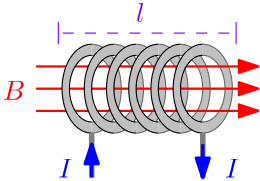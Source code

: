 <?xml version="1.0"?>
<!DOCTYPE ipe SYSTEM "ipe.dtd">
<ipe version="70218" creator="Ipe 7.2.28">
<info created="D:20250102130855" modified="D:20250102131209"/>
<ipestyle name="basic">
<symbol name="arrow/arc(spx)">
<path stroke="sym-stroke" fill="sym-stroke" pen="sym-pen">
0 0 m
-1 0.333 l
-1 -0.333 l
h
</path>
</symbol>
<symbol name="arrow/farc(spx)">
<path stroke="sym-stroke" fill="white" pen="sym-pen">
0 0 m
-1 0.333 l
-1 -0.333 l
h
</path>
</symbol>
<symbol name="arrow/ptarc(spx)">
<path stroke="sym-stroke" fill="sym-stroke" pen="sym-pen">
0 0 m
-1 0.333 l
-0.8 0 l
-1 -0.333 l
h
</path>
</symbol>
<symbol name="arrow/fptarc(spx)">
<path stroke="sym-stroke" fill="white" pen="sym-pen">
0 0 m
-1 0.333 l
-0.8 0 l
-1 -0.333 l
h
</path>
</symbol>
<symbol name="mark/circle(sx)" transformations="translations">
<path fill="sym-stroke">
0.6 0 0 0.6 0 0 e
0.4 0 0 0.4 0 0 e
</path>
</symbol>
<symbol name="mark/disk(sx)" transformations="translations">
<path fill="sym-stroke">
0.6 0 0 0.6 0 0 e
</path>
</symbol>
<symbol name="mark/fdisk(sfx)" transformations="translations">
<group>
<path fill="sym-fill">
0.5 0 0 0.5 0 0 e
</path>
<path fill="sym-stroke" fillrule="eofill">
0.6 0 0 0.6 0 0 e
0.4 0 0 0.4 0 0 e
</path>
</group>
</symbol>
<symbol name="mark/box(sx)" transformations="translations">
<path fill="sym-stroke" fillrule="eofill">
-0.6 -0.6 m
0.6 -0.6 l
0.6 0.6 l
-0.6 0.6 l
h
-0.4 -0.4 m
0.4 -0.4 l
0.4 0.4 l
-0.4 0.4 l
h
</path>
</symbol>
<symbol name="mark/square(sx)" transformations="translations">
<path fill="sym-stroke">
-0.6 -0.6 m
0.6 -0.6 l
0.6 0.6 l
-0.6 0.6 l
h
</path>
</symbol>
<symbol name="mark/fsquare(sfx)" transformations="translations">
<group>
<path fill="sym-fill">
-0.5 -0.5 m
0.5 -0.5 l
0.5 0.5 l
-0.5 0.5 l
h
</path>
<path fill="sym-stroke" fillrule="eofill">
-0.6 -0.6 m
0.6 -0.6 l
0.6 0.6 l
-0.6 0.6 l
h
-0.4 -0.4 m
0.4 -0.4 l
0.4 0.4 l
-0.4 0.4 l
h
</path>
</group>
</symbol>
<symbol name="mark/cross(sx)" transformations="translations">
<group>
<path fill="sym-stroke">
-0.43 -0.57 m
0.57 0.43 l
0.43 0.57 l
-0.57 -0.43 l
h
</path>
<path fill="sym-stroke">
-0.43 0.57 m
0.57 -0.43 l
0.43 -0.57 l
-0.57 0.43 l
h
</path>
</group>
</symbol>
<symbol name="arrow/fnormal(spx)">
<path stroke="sym-stroke" fill="white" pen="sym-pen">
0 0 m
-1 0.333 l
-1 -0.333 l
h
</path>
</symbol>
<symbol name="arrow/pointed(spx)">
<path stroke="sym-stroke" fill="sym-stroke" pen="sym-pen">
0 0 m
-1 0.333 l
-0.8 0 l
-1 -0.333 l
h
</path>
</symbol>
<symbol name="arrow/fpointed(spx)">
<path stroke="sym-stroke" fill="white" pen="sym-pen">
0 0 m
-1 0.333 l
-0.8 0 l
-1 -0.333 l
h
</path>
</symbol>
<symbol name="arrow/linear(spx)">
<path stroke="sym-stroke" pen="sym-pen">
-1 0.333 m
0 0 l
-1 -0.333 l
</path>
</symbol>
<symbol name="arrow/fdouble(spx)">
<path stroke="sym-stroke" fill="white" pen="sym-pen">
0 0 m
-1 0.333 l
-1 -0.333 l
h
-1 0 m
-2 0.333 l
-2 -0.333 l
h
</path>
</symbol>
<symbol name="arrow/double(spx)">
<path stroke="sym-stroke" fill="sym-stroke" pen="sym-pen">
0 0 m
-1 0.333 l
-1 -0.333 l
h
-1 0 m
-2 0.333 l
-2 -0.333 l
h
</path>
</symbol>
<symbol name="arrow/mid-normal(spx)">
<path stroke="sym-stroke" fill="sym-stroke" pen="sym-pen">
0.5 0 m
-0.5 0.333 l
-0.5 -0.333 l
h
</path>
</symbol>
<symbol name="arrow/mid-fnormal(spx)">
<path stroke="sym-stroke" fill="white" pen="sym-pen">
0.5 0 m
-0.5 0.333 l
-0.5 -0.333 l
h
</path>
</symbol>
<symbol name="arrow/mid-pointed(spx)">
<path stroke="sym-stroke" fill="sym-stroke" pen="sym-pen">
0.5 0 m
-0.5 0.333 l
-0.3 0 l
-0.5 -0.333 l
h
</path>
</symbol>
<symbol name="arrow/mid-fpointed(spx)">
<path stroke="sym-stroke" fill="white" pen="sym-pen">
0.5 0 m
-0.5 0.333 l
-0.3 0 l
-0.5 -0.333 l
h
</path>
</symbol>
<symbol name="arrow/mid-double(spx)">
<path stroke="sym-stroke" fill="sym-stroke" pen="sym-pen">
1 0 m
0 0.333 l
0 -0.333 l
h
0 0 m
-1 0.333 l
-1 -0.333 l
h
</path>
</symbol>
<symbol name="arrow/mid-fdouble(spx)">
<path stroke="sym-stroke" fill="white" pen="sym-pen">
1 0 m
0 0.333 l
0 -0.333 l
h
0 0 m
-1 0.333 l
-1 -0.333 l
h
</path>
</symbol>
<anglesize name="22.5 deg" value="22.5"/>
<anglesize name="30 deg" value="30"/>
<anglesize name="45 deg" value="45"/>
<anglesize name="60 deg" value="60"/>
<anglesize name="90 deg" value="90"/>
<arrowsize name="large" value="10"/>
<arrowsize name="small" value="5"/>
<arrowsize name="tiny" value="3"/>
<color name="blue" value="0 0 1"/>
<color name="brown" value="0.647 0.165 0.165"/>
<color name="darkblue" value="0 0 0.545"/>
<color name="darkcyan" value="0 0.545 0.545"/>
<color name="darkgray" value="0.663"/>
<color name="darkgreen" value="0 0.392 0"/>
<color name="darkmagenta" value="0.545 0 0.545"/>
<color name="darkorange" value="1 0.549 0"/>
<color name="darkred" value="0.545 0 0"/>
<color name="gold" value="1 0.843 0"/>
<color name="gray" value="0.745"/>
<color name="green" value="0 1 0"/>
<color name="lightblue" value="0.678 0.847 0.902"/>
<color name="lightcyan" value="0.878 1 1"/>
<color name="lightgray" value="0.827"/>
<color name="lightgreen" value="0.565 0.933 0.565"/>
<color name="lightyellow" value="1 1 0.878"/>
<color name="navy" value="0 0 0.502"/>
<color name="orange" value="1 0.647 0"/>
<color name="pink" value="1 0.753 0.796"/>
<color name="purple" value="0.627 0.125 0.941"/>
<color name="red" value="1 0 0"/>
<color name="seagreen" value="0.18 0.545 0.341"/>
<color name="turquoise" value="0.251 0.878 0.816"/>
<color name="violet" value="0.933 0.51 0.933"/>
<color name="yellow" value="1 1 0"/>
<dashstyle name="dash dot dotted" value="[4 2 1 2 1 2] 0"/>
<dashstyle name="dash dotted" value="[4 2 1 2] 0"/>
<dashstyle name="dashed" value="[4] 0"/>
<dashstyle name="dotted" value="[1 3] 0"/>
<gridsize name="10 pts (~3.5 mm)" value="10"/>
<gridsize name="14 pts (~5 mm)" value="14"/>
<gridsize name="16 pts (~6 mm)" value="16"/>
<gridsize name="20 pts (~7 mm)" value="20"/>
<gridsize name="28 pts (~10 mm)" value="28"/>
<gridsize name="32 pts (~12 mm)" value="32"/>
<gridsize name="4 pts" value="4"/>
<gridsize name="56 pts (~20 mm)" value="56"/>
<gridsize name="8 pts (~3 mm)" value="8"/>
<opacity name="10%" value="0.1"/>
<opacity name="30%" value="0.3"/>
<opacity name="50%" value="0.5"/>
<opacity name="75%" value="0.75"/>
<pen name="fat" value="1.2"/>
<pen name="heavier" value="0.8"/>
<pen name="ultrafat" value="2"/>
<symbolsize name="large" value="5"/>
<symbolsize name="small" value="2"/>
<symbolsize name="tiny" value="1.1"/>
<textsize name="Huge" value="\Huge"/>
<textsize name="LARGE" value="\LARGE"/>
<textsize name="Large" value="\Large"/>
<textsize name="footnote" value="\footnotesize"/>
<textsize name="huge" value="\huge"/>
<textsize name="large" value="\large"/>
<textsize name="script" value="\scriptsize"/>
<textsize name="small" value="\small"/>
<textsize name="tiny" value="\tiny"/>
<textstyle name="center" begin="\begin{center}" end="\end{center}"/>
<textstyle name="item" begin="\begin{itemize}\item{}" end="\end{itemize}"/>
<textstyle name="itemize" begin="\begin{itemize}" end="\end{itemize}"/>
<tiling name="falling" angle="-60" step="4" width="1"/>
<tiling name="rising" angle="30" step="4" width="1"/>
</ipestyle>
<page>
<layer name="alpha"/>
<view layers="alpha" active="alpha"/>
<path layer="alpha" matrix="0.666667 0 0 1 90.6667 0" stroke="0.4" fill="0.753">
176 736 m
16 0 0 -16 176 720 176 704 a
176 732 m
12 0 0 -12 176 720 176 708 a
</path>
<path matrix="0.666667 0 0 1 58.6667 0" stroke="0.4" fill="0.753">
176 736 m
16 0 0 -16 176 720 176 704 a
176 732 m
12 0 0 -12 176 720 176 708 a
</path>
<path matrix="0.666667 0 0 1 66.6667 0" stroke="0.4" fill="0.753">
176 736 m
16 0 0 -16 176 720 176 704 a
176 732 m
12 0 0 -12 176 720 176 708 a
</path>
<path matrix="0.666667 0 0 1 74.6667 0" stroke="0.4" fill="0.753">
176 736 m
16 0 0 -16 176 720 176 704 a
176 732 m
12 0 0 -12 176 720 176 708 a
</path>
<path matrix="0.666667 0 0 1 82.6667 0" stroke="0.4" fill="0.753">
176 736 m
16 0 0 -16 176 720 176 704 a
176 732 m
12 0 0 -12 176 720 176 708 a
</path>
<path matrix="0.666667 0 0 1 98.6667 0" stroke="0.4" fill="0.753">
176 736 m
16 0 0 -16 176 720 176 704 a
176 732 m
12 0 0 -12 176 720 176 708 a
</path>
<path stroke="1 0 0" pen="heavier" arrow="normal/normal">
156 728 m
236 728 l
</path>
<path matrix="1 0 0 1 0 -8" stroke="1 0 0" pen="heavier" arrow="normal/normal">
156 728 m
236 728 l
</path>
<path matrix="1 0 0 1 0 -16" stroke="1 0 0" pen="heavier" arrow="normal/normal">
156 728 m
236 728 l
</path>
<path matrix="0.666667 0 0 1 58.6667 0" stroke="black" fill="0.753">
176 732 m
12 0 0 12 176 720 176 708 a
176 736 m
16 0 0 16 176 720 176 704 a
</path>
<path matrix="0.666667 0 0 1 66.6667 0" stroke="black" fill="0.753">
176 732 m
12 0 0 12 176 720 176 708 a
176 736 m
16 0 0 16 176 720 176 704 a
</path>
<path matrix="0.666667 0 0 1 74.6667 0" stroke="black" fill="0.753">
176 732 m
12 0 0 12 176 720 176 708 a
176 736 m
16 0 0 16 176 720 176 704 a
</path>
<path matrix="0.666667 0 0 1 82.6667 0" stroke="black" fill="0.753">
176 732 m
12 0 0 12 176 720 176 708 a
176 736 m
16 0 0 16 176 720 176 704 a
</path>
<path matrix="0.666667 0 0 1 90.6667 0" stroke="black" fill="0.753">
176 732 m
12 0 0 12 176 720 176 708 a
176 736 m
16 0 0 16 176 720 176 704 a
</path>
<path matrix="0.666667 0 0 1 98.6667 0" stroke="black" fill="0.753">
176 732 m
12 0 0 12 176 720 176 708 a
176 736 m
16 0 0 16 176 720 176 704 a
</path>
<path stroke="0.502" pen="ultrafat">
176 688 m
176 704 l
</path>
<path stroke="0.502" pen="ultrafat">
216 704 m
216 688 l
</path>
<path stroke="0 0 1" pen="fat" arrow="normal/normal">
176 688 m
176 700 l
</path>
<path stroke="0 0 1" pen="fat" arrow="normal/normal">
216 700 m
216 688 l
</path>
<text matrix="1 0 0 1 -4 -8" transformations="translations" pos="168 696" stroke="0 0 1" type="label" width="5.161" height="6.808" depth="0" valign="baseline" style="math">I</text>
<text matrix="1 0 0 1 56 -8" transformations="translations" pos="168 696" stroke="0 0 1" type="label" width="5.161" height="6.808" depth="0" valign="baseline" style="math">I</text>
<text matrix="1 0 0 1 -24 20" transformations="translations" pos="168 696" stroke="1 0 0" type="label" width="8.057" height="6.808" depth="0" valign="baseline" style="math">B</text>
<path matrix="1.00532 0 0 1.00532 0.691897 -11.9766" stroke="0.502 0 1" dash="dashed">
164 748 m
224 748 l
</path>
<path stroke="0.502 0 1">
164 744 m
164 736 l
</path>
<path stroke="0.502 0 1">
228 744 m
228 736 l
</path>
<text matrix="1 0 0 1 24 48" transformations="translations" pos="168 696" stroke="0.502 0 1" type="label" width="3.169" height="6.918" depth="0" valign="baseline" style="math">l</text>
</page>
</ipe>
